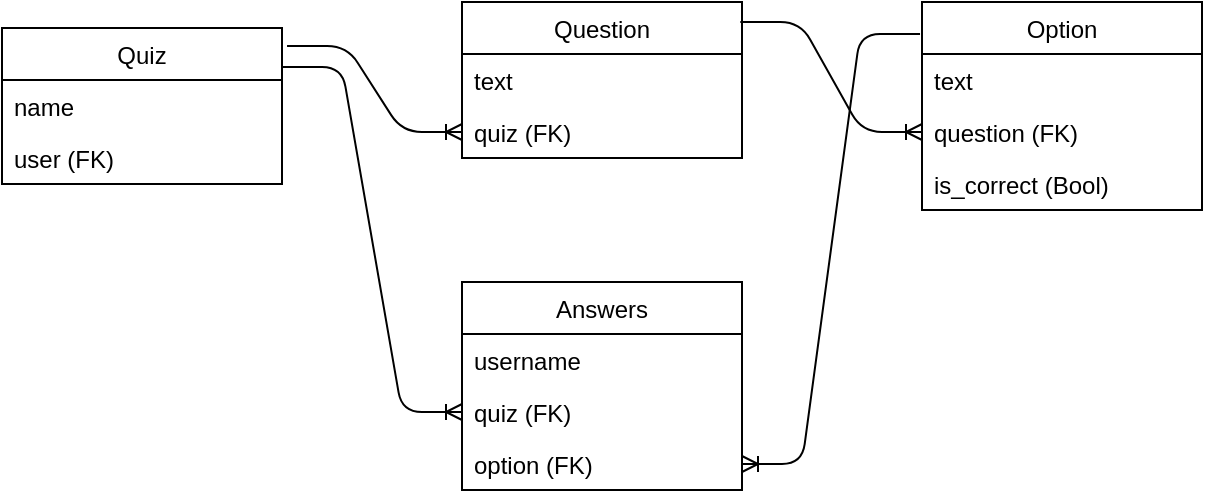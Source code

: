 <mxfile>
    <diagram id="14W1fX8qFY4v0JFQ_AVf" name="Page-1">
        <mxGraphModel dx="1060" dy="459" grid="1" gridSize="10" guides="1" tooltips="1" connect="1" arrows="1" fold="1" page="1" pageScale="1" pageWidth="827" pageHeight="1169" math="0" shadow="0">
            <root>
                <mxCell id="0"/>
                <mxCell id="1" parent="0"/>
                <mxCell id="Go7aTyAXYtlBBo8AcfNS-1" value="Quiz" style="swimlane;fontStyle=0;childLayout=stackLayout;horizontal=1;startSize=26;fillColor=none;horizontalStack=0;resizeParent=1;resizeParentMax=0;resizeLast=0;collapsible=1;marginBottom=0;" parent="1" vertex="1">
                    <mxGeometry x="90" y="53" width="140" height="78" as="geometry"/>
                </mxCell>
                <mxCell id="Go7aTyAXYtlBBo8AcfNS-2" value="name" style="text;strokeColor=none;fillColor=none;align=left;verticalAlign=top;spacingLeft=4;spacingRight=4;overflow=hidden;rotatable=0;points=[[0,0.5],[1,0.5]];portConstraint=eastwest;" parent="Go7aTyAXYtlBBo8AcfNS-1" vertex="1">
                    <mxGeometry y="26" width="140" height="26" as="geometry"/>
                </mxCell>
                <mxCell id="Go7aTyAXYtlBBo8AcfNS-3" value="user (FK)" style="text;strokeColor=none;fillColor=none;align=left;verticalAlign=top;spacingLeft=4;spacingRight=4;overflow=hidden;rotatable=0;points=[[0,0.5],[1,0.5]];portConstraint=eastwest;" parent="Go7aTyAXYtlBBo8AcfNS-1" vertex="1">
                    <mxGeometry y="52" width="140" height="26" as="geometry"/>
                </mxCell>
                <mxCell id="Go7aTyAXYtlBBo8AcfNS-5" value="Question" style="swimlane;fontStyle=0;childLayout=stackLayout;horizontal=1;startSize=26;fillColor=none;horizontalStack=0;resizeParent=1;resizeParentMax=0;resizeLast=0;collapsible=1;marginBottom=0;" parent="1" vertex="1">
                    <mxGeometry x="320" y="40" width="140" height="78" as="geometry"/>
                </mxCell>
                <mxCell id="Go7aTyAXYtlBBo8AcfNS-6" value="text" style="text;strokeColor=none;fillColor=none;align=left;verticalAlign=top;spacingLeft=4;spacingRight=4;overflow=hidden;rotatable=0;points=[[0,0.5],[1,0.5]];portConstraint=eastwest;" parent="Go7aTyAXYtlBBo8AcfNS-5" vertex="1">
                    <mxGeometry y="26" width="140" height="26" as="geometry"/>
                </mxCell>
                <mxCell id="Go7aTyAXYtlBBo8AcfNS-7" value="quiz (FK)" style="text;strokeColor=none;fillColor=none;align=left;verticalAlign=top;spacingLeft=4;spacingRight=4;overflow=hidden;rotatable=0;points=[[0,0.5],[1,0.5]];portConstraint=eastwest;" parent="Go7aTyAXYtlBBo8AcfNS-5" vertex="1">
                    <mxGeometry y="52" width="140" height="26" as="geometry"/>
                </mxCell>
                <mxCell id="Go7aTyAXYtlBBo8AcfNS-9" value="" style="edgeStyle=entityRelationEdgeStyle;fontSize=12;html=1;endArrow=ERoneToMany;exitX=1.018;exitY=0.116;exitDx=0;exitDy=0;exitPerimeter=0;" parent="1" source="Go7aTyAXYtlBBo8AcfNS-1" target="Go7aTyAXYtlBBo8AcfNS-7" edge="1">
                    <mxGeometry width="100" height="100" relative="1" as="geometry">
                        <mxPoint x="280" y="313" as="sourcePoint"/>
                        <mxPoint x="380" y="213" as="targetPoint"/>
                    </mxGeometry>
                </mxCell>
                <mxCell id="Go7aTyAXYtlBBo8AcfNS-10" value="Option" style="swimlane;fontStyle=0;childLayout=stackLayout;horizontal=1;startSize=26;fillColor=none;horizontalStack=0;resizeParent=1;resizeParentMax=0;resizeLast=0;collapsible=1;marginBottom=0;" parent="1" vertex="1">
                    <mxGeometry x="550" y="40" width="140" height="104" as="geometry"/>
                </mxCell>
                <mxCell id="Go7aTyAXYtlBBo8AcfNS-11" value="text" style="text;strokeColor=none;fillColor=none;align=left;verticalAlign=top;spacingLeft=4;spacingRight=4;overflow=hidden;rotatable=0;points=[[0,0.5],[1,0.5]];portConstraint=eastwest;" parent="Go7aTyAXYtlBBo8AcfNS-10" vertex="1">
                    <mxGeometry y="26" width="140" height="26" as="geometry"/>
                </mxCell>
                <mxCell id="Go7aTyAXYtlBBo8AcfNS-12" value="question (FK)" style="text;strokeColor=none;fillColor=none;align=left;verticalAlign=top;spacingLeft=4;spacingRight=4;overflow=hidden;rotatable=0;points=[[0,0.5],[1,0.5]];portConstraint=eastwest;" parent="Go7aTyAXYtlBBo8AcfNS-10" vertex="1">
                    <mxGeometry y="52" width="140" height="26" as="geometry"/>
                </mxCell>
                <mxCell id="Go7aTyAXYtlBBo8AcfNS-13" value="is_correct (Bool)" style="text;strokeColor=none;fillColor=none;align=left;verticalAlign=top;spacingLeft=4;spacingRight=4;overflow=hidden;rotatable=0;points=[[0,0.5],[1,0.5]];portConstraint=eastwest;" parent="Go7aTyAXYtlBBo8AcfNS-10" vertex="1">
                    <mxGeometry y="78" width="140" height="26" as="geometry"/>
                </mxCell>
                <mxCell id="Go7aTyAXYtlBBo8AcfNS-14" value="" style="edgeStyle=entityRelationEdgeStyle;fontSize=12;html=1;endArrow=ERoneToMany;exitX=0.994;exitY=0.129;exitDx=0;exitDy=0;exitPerimeter=0;" parent="1" source="Go7aTyAXYtlBBo8AcfNS-5" target="Go7aTyAXYtlBBo8AcfNS-12" edge="1">
                    <mxGeometry width="100" height="100" relative="1" as="geometry">
                        <mxPoint x="242.52" y="72.048" as="sourcePoint"/>
                        <mxPoint x="380" y="118" as="targetPoint"/>
                    </mxGeometry>
                </mxCell>
                <mxCell id="2" value="Answers" style="swimlane;fontStyle=0;childLayout=stackLayout;horizontal=1;startSize=26;fillColor=none;horizontalStack=0;resizeParent=1;resizeParentMax=0;resizeLast=0;collapsible=1;marginBottom=0;" parent="1" vertex="1">
                    <mxGeometry x="320" y="180" width="140" height="104" as="geometry"/>
                </mxCell>
                <mxCell id="3" value="username" style="text;strokeColor=none;fillColor=none;align=left;verticalAlign=top;spacingLeft=4;spacingRight=4;overflow=hidden;rotatable=0;points=[[0,0.5],[1,0.5]];portConstraint=eastwest;" parent="2" vertex="1">
                    <mxGeometry y="26" width="140" height="26" as="geometry"/>
                </mxCell>
                <mxCell id="4" value="quiz (FK)" style="text;strokeColor=none;fillColor=none;align=left;verticalAlign=top;spacingLeft=4;spacingRight=4;overflow=hidden;rotatable=0;points=[[0,0.5],[1,0.5]];portConstraint=eastwest;" parent="2" vertex="1">
                    <mxGeometry y="52" width="140" height="26" as="geometry"/>
                </mxCell>
                <mxCell id="5" value="option (FK)" style="text;strokeColor=none;fillColor=none;align=left;verticalAlign=top;spacingLeft=4;spacingRight=4;overflow=hidden;rotatable=0;points=[[0,0.5],[1,0.5]];portConstraint=eastwest;" parent="2" vertex="1">
                    <mxGeometry y="78" width="140" height="26" as="geometry"/>
                </mxCell>
                <mxCell id="6" value="" style="edgeStyle=entityRelationEdgeStyle;fontSize=12;html=1;endArrow=ERoneToMany;exitX=1;exitY=0.25;exitDx=0;exitDy=0;entryX=0;entryY=0.5;entryDx=0;entryDy=0;" parent="1" source="Go7aTyAXYtlBBo8AcfNS-1" target="4" edge="1">
                    <mxGeometry width="100" height="100" relative="1" as="geometry">
                        <mxPoint x="242.52" y="72.048" as="sourcePoint"/>
                        <mxPoint x="330" y="115" as="targetPoint"/>
                    </mxGeometry>
                </mxCell>
                <mxCell id="7" value="" style="edgeStyle=entityRelationEdgeStyle;fontSize=12;html=1;endArrow=ERoneToMany;exitX=-0.007;exitY=0.154;exitDx=0;exitDy=0;entryX=1;entryY=0.5;entryDx=0;entryDy=0;exitPerimeter=0;" parent="1" source="Go7aTyAXYtlBBo8AcfNS-10" target="5" edge="1">
                    <mxGeometry width="100" height="100" relative="1" as="geometry">
                        <mxPoint x="710" y="70" as="sourcePoint"/>
                        <mxPoint x="752.04" y="225.492" as="targetPoint"/>
                    </mxGeometry>
                </mxCell>
            </root>
        </mxGraphModel>
    </diagram>
</mxfile>